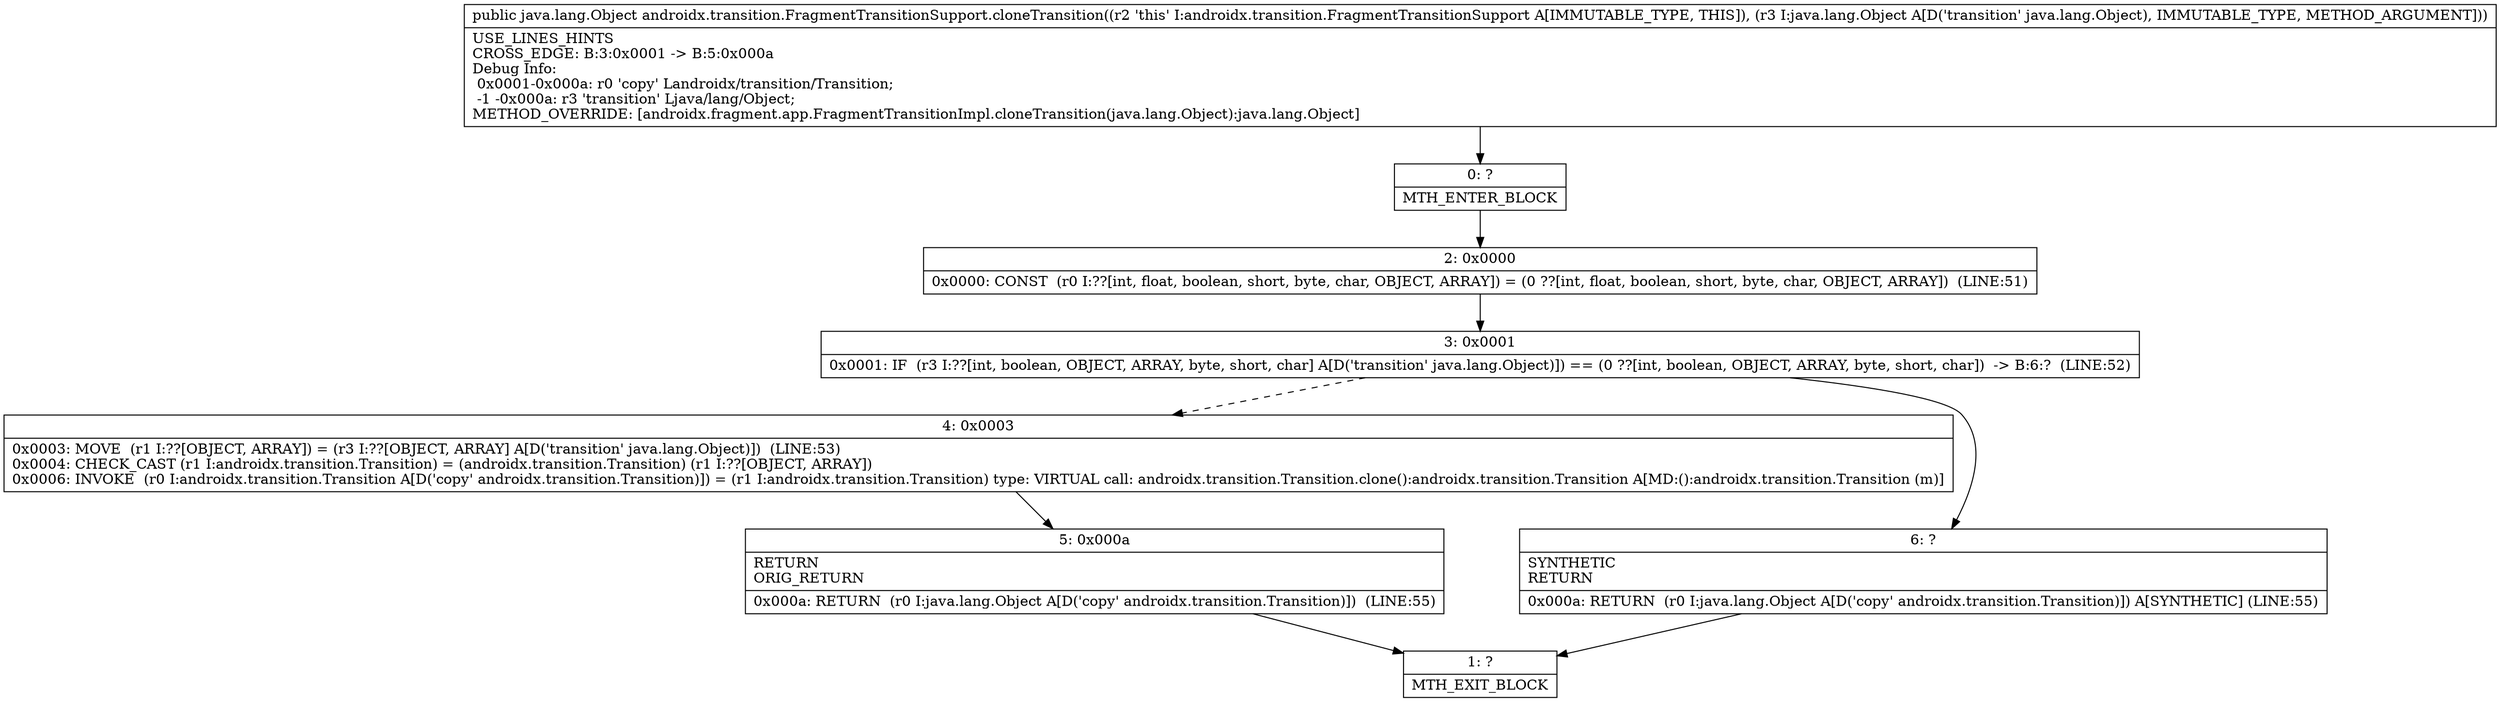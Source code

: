 digraph "CFG forandroidx.transition.FragmentTransitionSupport.cloneTransition(Ljava\/lang\/Object;)Ljava\/lang\/Object;" {
Node_0 [shape=record,label="{0\:\ ?|MTH_ENTER_BLOCK\l}"];
Node_2 [shape=record,label="{2\:\ 0x0000|0x0000: CONST  (r0 I:??[int, float, boolean, short, byte, char, OBJECT, ARRAY]) = (0 ??[int, float, boolean, short, byte, char, OBJECT, ARRAY])  (LINE:51)\l}"];
Node_3 [shape=record,label="{3\:\ 0x0001|0x0001: IF  (r3 I:??[int, boolean, OBJECT, ARRAY, byte, short, char] A[D('transition' java.lang.Object)]) == (0 ??[int, boolean, OBJECT, ARRAY, byte, short, char])  \-\> B:6:?  (LINE:52)\l}"];
Node_4 [shape=record,label="{4\:\ 0x0003|0x0003: MOVE  (r1 I:??[OBJECT, ARRAY]) = (r3 I:??[OBJECT, ARRAY] A[D('transition' java.lang.Object)])  (LINE:53)\l0x0004: CHECK_CAST (r1 I:androidx.transition.Transition) = (androidx.transition.Transition) (r1 I:??[OBJECT, ARRAY]) \l0x0006: INVOKE  (r0 I:androidx.transition.Transition A[D('copy' androidx.transition.Transition)]) = (r1 I:androidx.transition.Transition) type: VIRTUAL call: androidx.transition.Transition.clone():androidx.transition.Transition A[MD:():androidx.transition.Transition (m)]\l}"];
Node_5 [shape=record,label="{5\:\ 0x000a|RETURN\lORIG_RETURN\l|0x000a: RETURN  (r0 I:java.lang.Object A[D('copy' androidx.transition.Transition)])  (LINE:55)\l}"];
Node_1 [shape=record,label="{1\:\ ?|MTH_EXIT_BLOCK\l}"];
Node_6 [shape=record,label="{6\:\ ?|SYNTHETIC\lRETURN\l|0x000a: RETURN  (r0 I:java.lang.Object A[D('copy' androidx.transition.Transition)]) A[SYNTHETIC] (LINE:55)\l}"];
MethodNode[shape=record,label="{public java.lang.Object androidx.transition.FragmentTransitionSupport.cloneTransition((r2 'this' I:androidx.transition.FragmentTransitionSupport A[IMMUTABLE_TYPE, THIS]), (r3 I:java.lang.Object A[D('transition' java.lang.Object), IMMUTABLE_TYPE, METHOD_ARGUMENT]))  | USE_LINES_HINTS\lCROSS_EDGE: B:3:0x0001 \-\> B:5:0x000a\lDebug Info:\l  0x0001\-0x000a: r0 'copy' Landroidx\/transition\/Transition;\l  \-1 \-0x000a: r3 'transition' Ljava\/lang\/Object;\lMETHOD_OVERRIDE: [androidx.fragment.app.FragmentTransitionImpl.cloneTransition(java.lang.Object):java.lang.Object]\l}"];
MethodNode -> Node_0;Node_0 -> Node_2;
Node_2 -> Node_3;
Node_3 -> Node_4[style=dashed];
Node_3 -> Node_6;
Node_4 -> Node_5;
Node_5 -> Node_1;
Node_6 -> Node_1;
}

